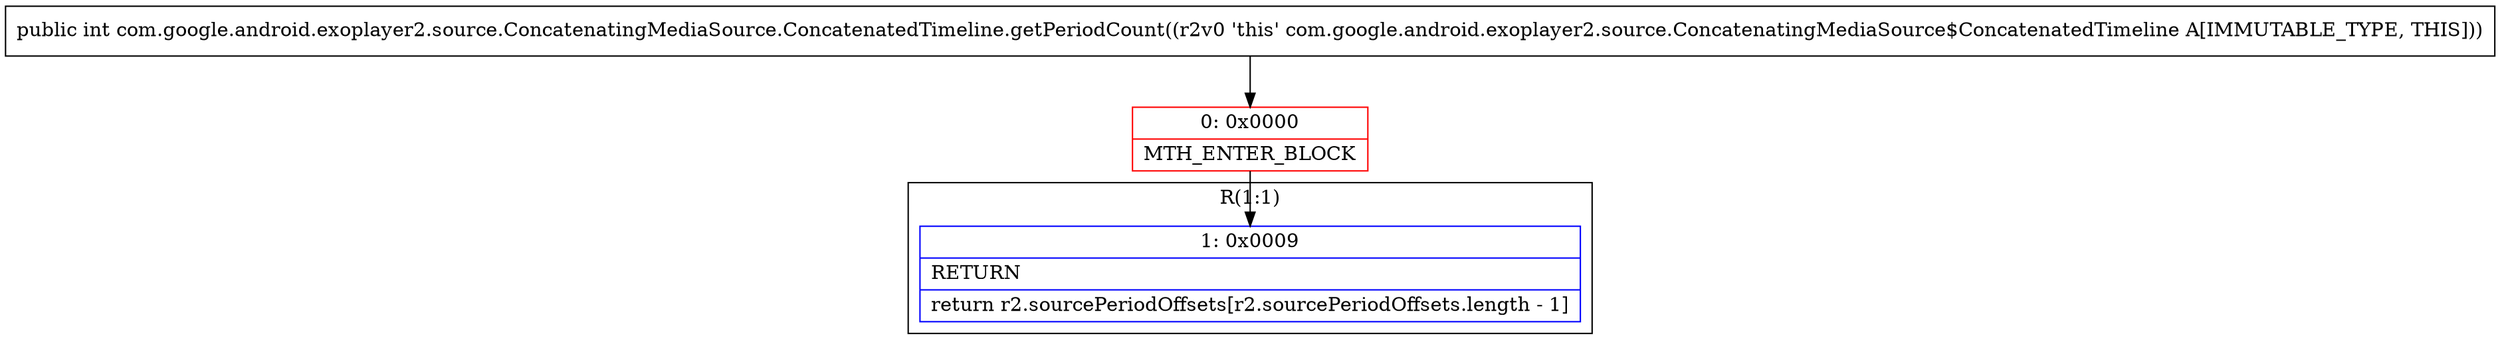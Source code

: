 digraph "CFG forcom.google.android.exoplayer2.source.ConcatenatingMediaSource.ConcatenatedTimeline.getPeriodCount()I" {
subgraph cluster_Region_1827495796 {
label = "R(1:1)";
node [shape=record,color=blue];
Node_1 [shape=record,label="{1\:\ 0x0009|RETURN\l|return r2.sourcePeriodOffsets[r2.sourcePeriodOffsets.length \- 1]\l}"];
}
Node_0 [shape=record,color=red,label="{0\:\ 0x0000|MTH_ENTER_BLOCK\l}"];
MethodNode[shape=record,label="{public int com.google.android.exoplayer2.source.ConcatenatingMediaSource.ConcatenatedTimeline.getPeriodCount((r2v0 'this' com.google.android.exoplayer2.source.ConcatenatingMediaSource$ConcatenatedTimeline A[IMMUTABLE_TYPE, THIS])) }"];
MethodNode -> Node_0;
Node_0 -> Node_1;
}

